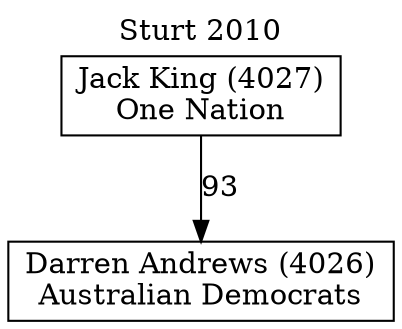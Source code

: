 // House preference flow
digraph "Darren Andrews (4026)_Sturt_2010" {
	graph [label="Sturt 2010" labelloc=t mclimit=10]
	node [shape=box]
	"Darren Andrews (4026)" [label="Darren Andrews (4026)
Australian Democrats"]
	"Jack King (4027)" [label="Jack King (4027)
One Nation"]
	"Jack King (4027)" -> "Darren Andrews (4026)" [label=93]
}
